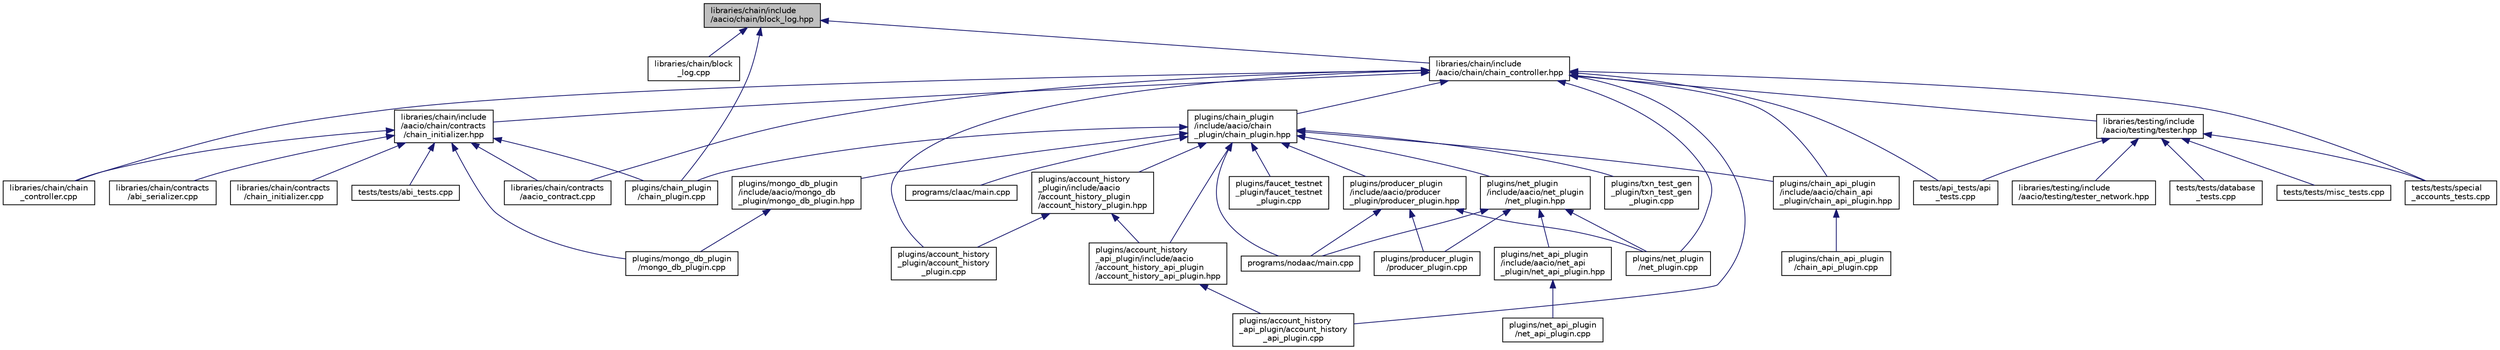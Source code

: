 digraph "libraries/chain/include/aacio/chain/block_log.hpp"
{
  edge [fontname="Helvetica",fontsize="10",labelfontname="Helvetica",labelfontsize="10"];
  node [fontname="Helvetica",fontsize="10",shape=record];
  Node146 [label="libraries/chain/include\l/aacio/chain/block_log.hpp",height=0.2,width=0.4,color="black", fillcolor="grey75", style="filled", fontcolor="black"];
  Node146 -> Node147 [dir="back",color="midnightblue",fontsize="10",style="solid"];
  Node147 [label="libraries/chain/block\l_log.cpp",height=0.2,width=0.4,color="black", fillcolor="white", style="filled",URL="$block__log_8cpp.html"];
  Node146 -> Node148 [dir="back",color="midnightblue",fontsize="10",style="solid"];
  Node148 [label="libraries/chain/include\l/aacio/chain/chain_controller.hpp",height=0.2,width=0.4,color="black", fillcolor="white", style="filled",URL="$chain__controller_8hpp.html"];
  Node148 -> Node149 [dir="back",color="midnightblue",fontsize="10",style="solid"];
  Node149 [label="libraries/chain/chain\l_controller.cpp",height=0.2,width=0.4,color="black", fillcolor="white", style="filled",URL="$chain__controller_8cpp.html"];
  Node148 -> Node150 [dir="back",color="midnightblue",fontsize="10",style="solid"];
  Node150 [label="libraries/chain/contracts\l/aacio_contract.cpp",height=0.2,width=0.4,color="black", fillcolor="white", style="filled",URL="$aacio__contract_8cpp.html"];
  Node148 -> Node151 [dir="back",color="midnightblue",fontsize="10",style="solid"];
  Node151 [label="libraries/chain/include\l/aacio/chain/contracts\l/chain_initializer.hpp",height=0.2,width=0.4,color="black", fillcolor="white", style="filled",URL="$chain__initializer_8hpp.html"];
  Node151 -> Node149 [dir="back",color="midnightblue",fontsize="10",style="solid"];
  Node151 -> Node150 [dir="back",color="midnightblue",fontsize="10",style="solid"];
  Node151 -> Node152 [dir="back",color="midnightblue",fontsize="10",style="solid"];
  Node152 [label="libraries/chain/contracts\l/abi_serializer.cpp",height=0.2,width=0.4,color="black", fillcolor="white", style="filled",URL="$abi__serializer_8cpp.html"];
  Node151 -> Node153 [dir="back",color="midnightblue",fontsize="10",style="solid"];
  Node153 [label="libraries/chain/contracts\l/chain_initializer.cpp",height=0.2,width=0.4,color="black", fillcolor="white", style="filled",URL="$chain__initializer_8cpp.html"];
  Node151 -> Node154 [dir="back",color="midnightblue",fontsize="10",style="solid"];
  Node154 [label="plugins/chain_plugin\l/chain_plugin.cpp",height=0.2,width=0.4,color="black", fillcolor="white", style="filled",URL="$chain__plugin_8cpp.html"];
  Node151 -> Node155 [dir="back",color="midnightblue",fontsize="10",style="solid"];
  Node155 [label="plugins/mongo_db_plugin\l/mongo_db_plugin.cpp",height=0.2,width=0.4,color="black", fillcolor="white", style="filled",URL="$mongo__db__plugin_8cpp.html"];
  Node151 -> Node156 [dir="back",color="midnightblue",fontsize="10",style="solid"];
  Node156 [label="tests/tests/abi_tests.cpp",height=0.2,width=0.4,color="black", fillcolor="white", style="filled",URL="$abi__tests_8cpp.html"];
  Node148 -> Node157 [dir="back",color="midnightblue",fontsize="10",style="solid"];
  Node157 [label="libraries/testing/include\l/aacio/testing/tester.hpp",height=0.2,width=0.4,color="black", fillcolor="white", style="filled",URL="$tester_8hpp_source.html"];
  Node157 -> Node158 [dir="back",color="midnightblue",fontsize="10",style="solid"];
  Node158 [label="libraries/testing/include\l/aacio/testing/tester_network.hpp",height=0.2,width=0.4,color="black", fillcolor="white", style="filled",URL="$tester__network_8hpp_source.html"];
  Node157 -> Node159 [dir="back",color="midnightblue",fontsize="10",style="solid"];
  Node159 [label="tests/api_tests/api\l_tests.cpp",height=0.2,width=0.4,color="black", fillcolor="white", style="filled",URL="$api__tests_8cpp.html"];
  Node157 -> Node160 [dir="back",color="midnightblue",fontsize="10",style="solid"];
  Node160 [label="tests/tests/database\l_tests.cpp",height=0.2,width=0.4,color="black", fillcolor="white", style="filled",URL="$database__tests_8cpp.html"];
  Node157 -> Node161 [dir="back",color="midnightblue",fontsize="10",style="solid"];
  Node161 [label="tests/tests/misc_tests.cpp",height=0.2,width=0.4,color="black", fillcolor="white", style="filled",URL="$misc__tests_8cpp.html"];
  Node157 -> Node162 [dir="back",color="midnightblue",fontsize="10",style="solid"];
  Node162 [label="tests/tests/special\l_accounts_tests.cpp",height=0.2,width=0.4,color="black", fillcolor="white", style="filled",URL="$special__accounts__tests_8cpp.html"];
  Node148 -> Node163 [dir="back",color="midnightblue",fontsize="10",style="solid"];
  Node163 [label="plugins/account_history\l_api_plugin/account_history\l_api_plugin.cpp",height=0.2,width=0.4,color="black", fillcolor="white", style="filled",URL="$account__history__api__plugin_8cpp.html"];
  Node148 -> Node164 [dir="back",color="midnightblue",fontsize="10",style="solid"];
  Node164 [label="plugins/account_history\l_plugin/account_history\l_plugin.cpp",height=0.2,width=0.4,color="black", fillcolor="white", style="filled",URL="$account__history__plugin_8cpp.html"];
  Node148 -> Node165 [dir="back",color="midnightblue",fontsize="10",style="solid"];
  Node165 [label="plugins/chain_api_plugin\l/include/aacio/chain_api\l_plugin/chain_api_plugin.hpp",height=0.2,width=0.4,color="black", fillcolor="white", style="filled",URL="$chain__api__plugin_8hpp.html"];
  Node165 -> Node166 [dir="back",color="midnightblue",fontsize="10",style="solid"];
  Node166 [label="plugins/chain_api_plugin\l/chain_api_plugin.cpp",height=0.2,width=0.4,color="black", fillcolor="white", style="filled",URL="$chain__api__plugin_8cpp.html"];
  Node148 -> Node167 [dir="back",color="midnightblue",fontsize="10",style="solid"];
  Node167 [label="plugins/chain_plugin\l/include/aacio/chain\l_plugin/chain_plugin.hpp",height=0.2,width=0.4,color="black", fillcolor="white", style="filled",URL="$chain__plugin_8hpp.html"];
  Node167 -> Node168 [dir="back",color="midnightblue",fontsize="10",style="solid"];
  Node168 [label="plugins/account_history\l_api_plugin/include/aacio\l/account_history_api_plugin\l/account_history_api_plugin.hpp",height=0.2,width=0.4,color="black", fillcolor="white", style="filled",URL="$account__history__api__plugin_8hpp.html"];
  Node168 -> Node163 [dir="back",color="midnightblue",fontsize="10",style="solid"];
  Node167 -> Node169 [dir="back",color="midnightblue",fontsize="10",style="solid"];
  Node169 [label="plugins/account_history\l_plugin/include/aacio\l/account_history_plugin\l/account_history_plugin.hpp",height=0.2,width=0.4,color="black", fillcolor="white", style="filled",URL="$account__history__plugin_8hpp.html"];
  Node169 -> Node168 [dir="back",color="midnightblue",fontsize="10",style="solid"];
  Node169 -> Node164 [dir="back",color="midnightblue",fontsize="10",style="solid"];
  Node167 -> Node165 [dir="back",color="midnightblue",fontsize="10",style="solid"];
  Node167 -> Node154 [dir="back",color="midnightblue",fontsize="10",style="solid"];
  Node167 -> Node170 [dir="back",color="midnightblue",fontsize="10",style="solid"];
  Node170 [label="plugins/faucet_testnet\l_plugin/faucet_testnet\l_plugin.cpp",height=0.2,width=0.4,color="black", fillcolor="white", style="filled",URL="$faucet__testnet__plugin_8cpp.html"];
  Node167 -> Node171 [dir="back",color="midnightblue",fontsize="10",style="solid"];
  Node171 [label="plugins/mongo_db_plugin\l/include/aacio/mongo_db\l_plugin/mongo_db_plugin.hpp",height=0.2,width=0.4,color="black", fillcolor="white", style="filled",URL="$mongo__db__plugin_8hpp.html"];
  Node171 -> Node155 [dir="back",color="midnightblue",fontsize="10",style="solid"];
  Node167 -> Node172 [dir="back",color="midnightblue",fontsize="10",style="solid"];
  Node172 [label="plugins/net_plugin\l/include/aacio/net_plugin\l/net_plugin.hpp",height=0.2,width=0.4,color="black", fillcolor="white", style="filled",URL="$net__plugin_8hpp.html"];
  Node172 -> Node173 [dir="back",color="midnightblue",fontsize="10",style="solid"];
  Node173 [label="plugins/net_api_plugin\l/include/aacio/net_api\l_plugin/net_api_plugin.hpp",height=0.2,width=0.4,color="black", fillcolor="white", style="filled",URL="$net__api__plugin_8hpp.html"];
  Node173 -> Node174 [dir="back",color="midnightblue",fontsize="10",style="solid"];
  Node174 [label="plugins/net_api_plugin\l/net_api_plugin.cpp",height=0.2,width=0.4,color="black", fillcolor="white", style="filled",URL="$net__api__plugin_8cpp.html"];
  Node172 -> Node175 [dir="back",color="midnightblue",fontsize="10",style="solid"];
  Node175 [label="plugins/net_plugin\l/net_plugin.cpp",height=0.2,width=0.4,color="black", fillcolor="white", style="filled",URL="$net__plugin_8cpp.html"];
  Node172 -> Node176 [dir="back",color="midnightblue",fontsize="10",style="solid"];
  Node176 [label="plugins/producer_plugin\l/producer_plugin.cpp",height=0.2,width=0.4,color="black", fillcolor="white", style="filled",URL="$producer__plugin_8cpp.html"];
  Node172 -> Node177 [dir="back",color="midnightblue",fontsize="10",style="solid"];
  Node177 [label="programs/nodaac/main.cpp",height=0.2,width=0.4,color="black", fillcolor="white", style="filled",URL="$programs_2nodaac_2main_8cpp.html"];
  Node167 -> Node178 [dir="back",color="midnightblue",fontsize="10",style="solid"];
  Node178 [label="plugins/producer_plugin\l/include/aacio/producer\l_plugin/producer_plugin.hpp",height=0.2,width=0.4,color="black", fillcolor="white", style="filled",URL="$producer__plugin_8hpp.html"];
  Node178 -> Node175 [dir="back",color="midnightblue",fontsize="10",style="solid"];
  Node178 -> Node176 [dir="back",color="midnightblue",fontsize="10",style="solid"];
  Node178 -> Node177 [dir="back",color="midnightblue",fontsize="10",style="solid"];
  Node167 -> Node179 [dir="back",color="midnightblue",fontsize="10",style="solid"];
  Node179 [label="plugins/txn_test_gen\l_plugin/txn_test_gen\l_plugin.cpp",height=0.2,width=0.4,color="black", fillcolor="white", style="filled",URL="$txn__test__gen__plugin_8cpp.html"];
  Node167 -> Node180 [dir="back",color="midnightblue",fontsize="10",style="solid"];
  Node180 [label="programs/claac/main.cpp",height=0.2,width=0.4,color="black", fillcolor="white", style="filled",URL="$programs_2claac_2main_8cpp.html"];
  Node167 -> Node177 [dir="back",color="midnightblue",fontsize="10",style="solid"];
  Node148 -> Node175 [dir="back",color="midnightblue",fontsize="10",style="solid"];
  Node148 -> Node159 [dir="back",color="midnightblue",fontsize="10",style="solid"];
  Node148 -> Node162 [dir="back",color="midnightblue",fontsize="10",style="solid"];
  Node146 -> Node154 [dir="back",color="midnightblue",fontsize="10",style="solid"];
}
